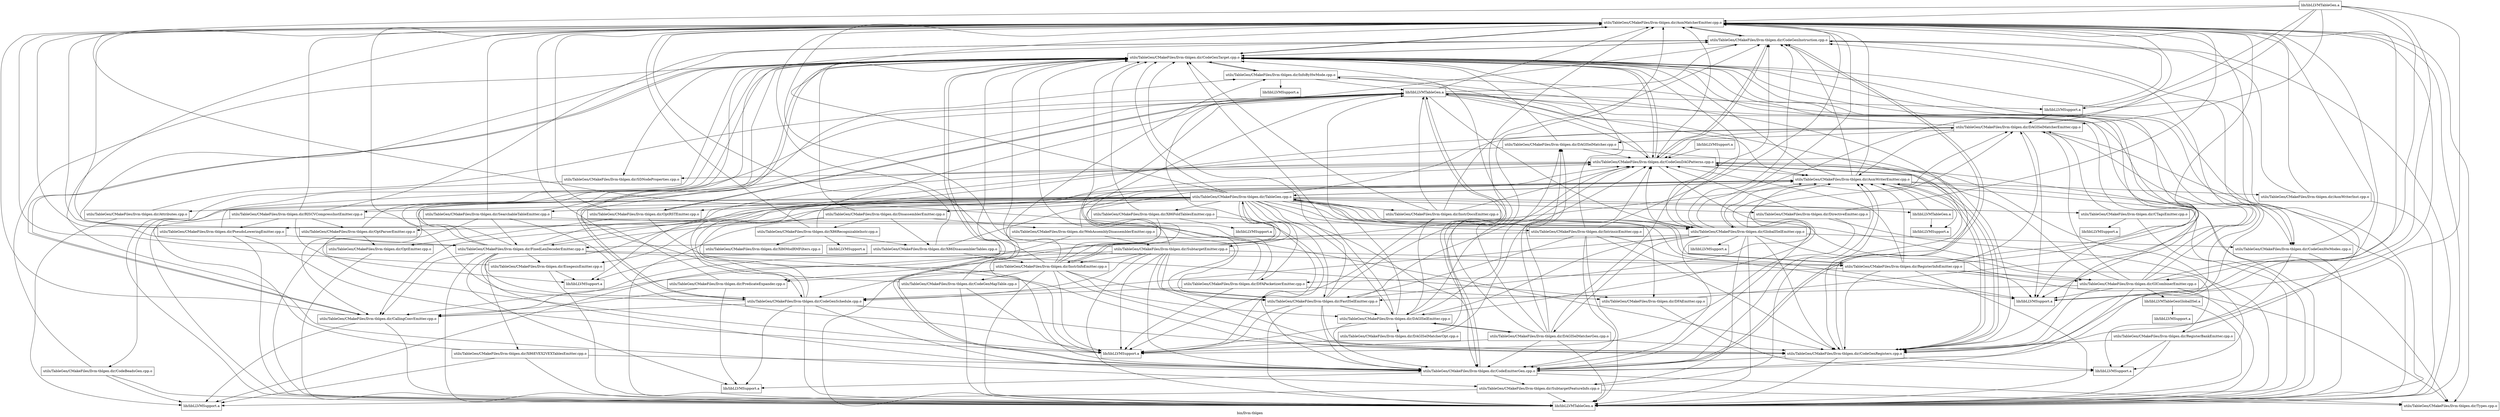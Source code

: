 digraph "bin/llvm-tblgen" {
	label="bin/llvm-tblgen";

	Node0x55a62d302ca8 [shape=record,shape=record,label="{utils/TableGen/CMakeFiles/llvm-tblgen.dir/AsmMatcherEmitter.cpp.o}"];
	Node0x55a62d302ca8 -> Node0x55a62d302148;
	Node0x55a62d302ca8 -> Node0x55a62d3048b0;
	Node0x55a62d302ca8 -> Node0x55a62d303d50;
	Node0x55a62d302ca8 -> Node0x55a62d303530;
	Node0x55a62d302ca8 -> Node0x55a62d304230;
	Node0x55a62d302ca8 -> Node0x55a62d305c30;
	Node0x55a62d302148 [shape=record,shape=record,label="{utils/TableGen/CMakeFiles/llvm-tblgen.dir/CodeGenInstruction.cpp.o}"];
	Node0x55a62d302148 -> Node0x55a62d302ca8;
	Node0x55a62d302148 -> Node0x55a62d3057b8;
	Node0x55a62d302148 -> Node0x55a62d306c08;
	Node0x55a62d302148 -> Node0x55a62d305750;
	Node0x55a62d302148 -> Node0x55a62d3048b0;
	Node0x55a62d302148 -> Node0x55a62d305d68;
	Node0x55a62d302148 -> Node0x55a62d305c30;
	Node0x55a62d3048b0 [shape=record,shape=record,label="{utils/TableGen/CMakeFiles/llvm-tblgen.dir/CodeGenTarget.cpp.o}"];
	Node0x55a62d3048b0 -> Node0x55a62d302ca8;
	Node0x55a62d3048b0 -> Node0x55a62d3051a0;
	Node0x55a62d3048b0 -> Node0x55a62d3057b8;
	Node0x55a62d3048b0 -> Node0x55a62d306c08;
	Node0x55a62d3048b0 -> Node0x55a62d3009b8;
	Node0x55a62d3048b0 -> Node0x55a62d302148;
	Node0x55a62d3048b0 -> Node0x55a62d305750;
	Node0x55a62d3048b0 -> Node0x55a62d306790;
	Node0x55a62d3048b0 -> Node0x55a62d306e10;
	Node0x55a62d3048b0 -> Node0x55a62d302de0;
	Node0x55a62d3048b0 -> Node0x55a62d304230;
	Node0x55a62d3048b0 -> Node0x55a62d305c30;
	Node0x55a62d303d50 [shape=record,shape=record,label="{utils/TableGen/CMakeFiles/llvm-tblgen.dir/SubtargetFeatureInfo.cpp.o}"];
	Node0x55a62d303d50 -> Node0x55a62d303738;
	Node0x55a62d303d50 -> Node0x55a62d303530;
	Node0x55a62d303d50 -> Node0x55a62d301170;
	Node0x55a62d303d50 -> Node0x55a62d305c30;
	Node0x55a62d303530 [shape=record,shape=record,label="{utils/TableGen/CMakeFiles/llvm-tblgen.dir/Types.cpp.o}"];
	Node0x55a62d304230 [shape=record,shape=record,label="{lib/libLLVMSupport.a}"];
	Node0x55a62d305c30 [shape=record,shape=record,label="{lib/libLLVMTableGen.a}"];
	Node0x55a62d303738 [shape=record,shape=record,label="{utils/TableGen/CMakeFiles/llvm-tblgen.dir/AsmWriterEmitter.cpp.o}"];
	Node0x55a62d303738 -> Node0x55a62d302ca8;
	Node0x55a62d303738 -> Node0x55a62d303460;
	Node0x55a62d303738 -> Node0x55a62d302148;
	Node0x55a62d303738 -> Node0x55a62d305750;
	Node0x55a62d303738 -> Node0x55a62d3048b0;
	Node0x55a62d303738 -> Node0x55a62d304d90;
	Node0x55a62d303738 -> Node0x55a62d303530;
	Node0x55a62d303738 -> Node0x55a62d302350;
	Node0x55a62d303738 -> Node0x55a62d305c30;
	Node0x55a62d303460 [shape=record,shape=record,label="{utils/TableGen/CMakeFiles/llvm-tblgen.dir/AsmWriterInst.cpp.o}"];
	Node0x55a62d303460 -> Node0x55a62d302ca8;
	Node0x55a62d303460 -> Node0x55a62d302148;
	Node0x55a62d303460 -> Node0x55a62d305c30;
	Node0x55a62d305750 [shape=record,shape=record,label="{utils/TableGen/CMakeFiles/llvm-tblgen.dir/CodeGenRegisters.cpp.o}"];
	Node0x55a62d305750 -> Node0x55a62d302ca8;
	Node0x55a62d305750 -> Node0x55a62d303738;
	Node0x55a62d305750 -> Node0x55a62d3057b8;
	Node0x55a62d305750 -> Node0x55a62d306c08;
	Node0x55a62d305750 -> Node0x55a62d306e10;
	Node0x55a62d305750 -> Node0x55a62d301518;
	Node0x55a62d305750 -> Node0x55a62d305c30;
	Node0x55a62d304d90 [shape=record,shape=record,label="{utils/TableGen/CMakeFiles/llvm-tblgen.dir/TableGen.cpp.o}"];
	Node0x55a62d304d90 -> Node0x55a62d302ca8;
	Node0x55a62d304d90 -> Node0x55a62d303738;
	Node0x55a62d304d90 -> Node0x55a62d304160;
	Node0x55a62d304d90 -> Node0x55a62d3051a0;
	Node0x55a62d304d90 -> Node0x55a62d3061e0;
	Node0x55a62d304d90 -> Node0x55a62d3057b8;
	Node0x55a62d304d90 -> Node0x55a62d3048b0;
	Node0x55a62d304d90 -> Node0x55a62d303e88;
	Node0x55a62d304d90 -> Node0x55a62d304f98;
	Node0x55a62d304d90 -> Node0x55a62d301b98;
	Node0x55a62d304d90 -> Node0x55a62d302488;
	Node0x55a62d304d90 -> Node0x55a62d302fe8;
	Node0x55a62d304d90 -> Node0x55a62d303940;
	Node0x55a62d304d90 -> Node0x55a62d304300;
	Node0x55a62d304d90 -> Node0x55a62d304cc0;
	Node0x55a62d304d90 -> Node0x55a62d305fd8;
	Node0x55a62d304d90 -> Node0x55a62d3063e8;
	Node0x55a62d304d90 -> Node0x55a62d3014b0;
	Node0x55a62d304d90 -> Node0x55a62d305000;
	Node0x55a62d304d90 -> Node0x55a62d303ef0;
	Node0x55a62d304d90 -> Node0x55a62d3067f8;
	Node0x55a62d304d90 -> Node0x55a62d305888;
	Node0x55a62d304d90 -> Node0x55a62d3021b0;
	Node0x55a62d304d90 -> Node0x55a62d300a20;
	Node0x55a62d304d90 -> Node0x55a62d303328;
	Node0x55a62d304d90 -> Node0x55a62d3037a0;
	Node0x55a62d304d90 -> Node0x55a62d3068c8;
	Node0x55a62d304d90 -> Node0x55a62d3045d8;
	Node0x55a62d304d90 -> Node0x55a62d302d78;
	Node0x55a62d304d90 -> Node0x55a62d301c68;
	Node0x55a62d304d90 -> Node0x55a62d302218;
	Node0x55a62d304d90 -> Node0x55a62d304230;
	Node0x55a62d304d90 -> Node0x55a62d3065f0;
	Node0x55a62d302350 [shape=record,shape=record,label="{lib/libLLVMSupport.a}"];
	Node0x55a62d304160 [shape=record,shape=record,label="{utils/TableGen/CMakeFiles/llvm-tblgen.dir/Attributes.cpp.o}"];
	Node0x55a62d304160 -> Node0x55a62d301170;
	Node0x55a62d304160 -> Node0x55a62d302f80;
	Node0x55a62d301170 [shape=record,shape=record,label="{lib/libLLVMSupport.a}"];
	Node0x55a62d302f80 [shape=record,shape=record,label="{lib/libLLVMTableGen.a}"];
	Node0x55a62d302f80 -> Node0x55a62d302ca8;
	Node0x55a62d302f80 -> Node0x55a62d303738;
	Node0x55a62d302f80 -> Node0x55a62d3057b8;
	Node0x55a62d302f80 -> Node0x55a62d306c08;
	Node0x55a62d302f80 -> Node0x55a62d302148;
	Node0x55a62d302f80 -> Node0x55a62d305750;
	Node0x55a62d302f80 -> Node0x55a62d3063e8;
	Node0x55a62d302f80 -> Node0x55a62d305888;
	Node0x55a62d302f80 -> Node0x55a62d304230;
	Node0x55a62d302f80 -> Node0x55a62d3034c8;
	Node0x55a62d3051a0 [shape=record,shape=record,label="{utils/TableGen/CMakeFiles/llvm-tblgen.dir/CallingConvEmitter.cpp.o}"];
	Node0x55a62d3051a0 -> Node0x55a62d302ca8;
	Node0x55a62d3051a0 -> Node0x55a62d3048b0;
	Node0x55a62d3051a0 -> Node0x55a62d301170;
	Node0x55a62d3051a0 -> Node0x55a62d305c30;
	Node0x55a62d3061e0 [shape=record,shape=record,label="{utils/TableGen/CMakeFiles/llvm-tblgen.dir/CodeBeadsGen.cpp.o}"];
	Node0x55a62d3061e0 -> Node0x55a62d3048b0;
	Node0x55a62d3061e0 -> Node0x55a62d301170;
	Node0x55a62d3061e0 -> Node0x55a62d305c30;
	Node0x55a62d3057b8 [shape=record,shape=record,label="{utils/TableGen/CMakeFiles/llvm-tblgen.dir/CodeEmitterGen.cpp.o}"];
	Node0x55a62d3057b8 -> Node0x55a62d302ca8;
	Node0x55a62d3057b8 -> Node0x55a62d303738;
	Node0x55a62d3057b8 -> Node0x55a62d302148;
	Node0x55a62d3057b8 -> Node0x55a62d3048b0;
	Node0x55a62d3057b8 -> Node0x55a62d306e10;
	Node0x55a62d3057b8 -> Node0x55a62d303d50;
	Node0x55a62d3057b8 -> Node0x55a62d303530;
	Node0x55a62d3057b8 -> Node0x55a62d3029d0;
	Node0x55a62d3057b8 -> Node0x55a62d302f80;
	Node0x55a62d306e10 [shape=record,shape=record,label="{utils/TableGen/CMakeFiles/llvm-tblgen.dir/InfoByHwMode.cpp.o}"];
	Node0x55a62d306e10 -> Node0x55a62d3009b8;
	Node0x55a62d306e10 -> Node0x55a62d3048b0;
	Node0x55a62d306e10 -> Node0x55a62d3039a8;
	Node0x55a62d306e10 -> Node0x55a62d302f80;
	Node0x55a62d3029d0 [shape=record,shape=record,label="{lib/libLLVMSupport.a}"];
	Node0x55a62d306c08 [shape=record,shape=record,label="{utils/TableGen/CMakeFiles/llvm-tblgen.dir/CodeGenDAGPatterns.cpp.o}"];
	Node0x55a62d306c08 -> Node0x55a62d302ca8;
	Node0x55a62d306c08 -> Node0x55a62d303738;
	Node0x55a62d306c08 -> Node0x55a62d3051a0;
	Node0x55a62d306c08 -> Node0x55a62d3057b8;
	Node0x55a62d306c08 -> Node0x55a62d302148;
	Node0x55a62d306c08 -> Node0x55a62d305750;
	Node0x55a62d306c08 -> Node0x55a62d3048b0;
	Node0x55a62d306c08 -> Node0x55a62d306e10;
	Node0x55a62d306c08 -> Node0x55a62d302de0;
	Node0x55a62d306c08 -> Node0x55a62d301518;
	Node0x55a62d306c08 -> Node0x55a62d305c30;
	Node0x55a62d302de0 [shape=record,shape=record,label="{utils/TableGen/CMakeFiles/llvm-tblgen.dir/SDNodeProperties.cpp.o}"];
	Node0x55a62d302de0 -> Node0x55a62d305c30;
	Node0x55a62d301518 [shape=record,shape=record,label="{lib/libLLVMSupport.a}"];
	Node0x55a62d3009b8 [shape=record,shape=record,label="{utils/TableGen/CMakeFiles/llvm-tblgen.dir/CodeGenHwModes.cpp.o}"];
	Node0x55a62d3009b8 -> Node0x55a62d302ca8;
	Node0x55a62d3009b8 -> Node0x55a62d301518;
	Node0x55a62d3009b8 -> Node0x55a62d305c30;
	Node0x55a62d305d68 [shape=record,shape=record,label="{lib/libLLVMSupport.a}"];
	Node0x55a62d306178 [shape=record,shape=record,label="{utils/TableGen/CMakeFiles/llvm-tblgen.dir/CodeGenMapTable.cpp.o}"];
	Node0x55a62d306178 -> Node0x55a62d302ca8;
	Node0x55a62d306178 -> Node0x55a62d3048b0;
	Node0x55a62d306178 -> Node0x55a62d305d68;
	Node0x55a62d306178 -> Node0x55a62d305c30;
	Node0x55a62d306790 [shape=record,shape=record,label="{utils/TableGen/CMakeFiles/llvm-tblgen.dir/CodeGenSchedule.cpp.o}"];
	Node0x55a62d306790 -> Node0x55a62d302ca8;
	Node0x55a62d306790 -> Node0x55a62d303738;
	Node0x55a62d306790 -> Node0x55a62d3051a0;
	Node0x55a62d306790 -> Node0x55a62d3057b8;
	Node0x55a62d306790 -> Node0x55a62d306c08;
	Node0x55a62d306790 -> Node0x55a62d305750;
	Node0x55a62d306790 -> Node0x55a62d3048b0;
	Node0x55a62d306790 -> Node0x55a62d3029d0;
	Node0x55a62d306790 -> Node0x55a62d305c30;
	Node0x55a62d303e88 [shape=record,shape=record,label="{utils/TableGen/CMakeFiles/llvm-tblgen.dir/DAGISelEmitter.cpp.o}"];
	Node0x55a62d303e88 -> Node0x55a62d3057b8;
	Node0x55a62d303e88 -> Node0x55a62d306c08;
	Node0x55a62d303e88 -> Node0x55a62d3048b0;
	Node0x55a62d303e88 -> Node0x55a62d304f98;
	Node0x55a62d303e88 -> Node0x55a62d302968;
	Node0x55a62d303e88 -> Node0x55a62d303c18;
	Node0x55a62d303e88 -> Node0x55a62d3032c0;
	Node0x55a62d303e88 -> Node0x55a62d305d68;
	Node0x55a62d303e88 -> Node0x55a62d302f80;
	Node0x55a62d304f98 [shape=record,shape=record,label="{utils/TableGen/CMakeFiles/llvm-tblgen.dir/DAGISelMatcherEmitter.cpp.o}"];
	Node0x55a62d304f98 -> Node0x55a62d302ca8;
	Node0x55a62d304f98 -> Node0x55a62d303738;
	Node0x55a62d304f98 -> Node0x55a62d306c08;
	Node0x55a62d304f98 -> Node0x55a62d3009b8;
	Node0x55a62d304f98 -> Node0x55a62d306790;
	Node0x55a62d304f98 -> Node0x55a62d3048b0;
	Node0x55a62d304f98 -> Node0x55a62d3032c0;
	Node0x55a62d304f98 -> Node0x55a62d304230;
	Node0x55a62d304f98 -> Node0x55a62d305c30;
	Node0x55a62d302968 [shape=record,shape=record,label="{utils/TableGen/CMakeFiles/llvm-tblgen.dir/DAGISelMatcherGen.cpp.o}"];
	Node0x55a62d302968 -> Node0x55a62d302ca8;
	Node0x55a62d302968 -> Node0x55a62d3057b8;
	Node0x55a62d302968 -> Node0x55a62d306c08;
	Node0x55a62d302968 -> Node0x55a62d302148;
	Node0x55a62d302968 -> Node0x55a62d305750;
	Node0x55a62d302968 -> Node0x55a62d3048b0;
	Node0x55a62d302968 -> Node0x55a62d303e88;
	Node0x55a62d302968 -> Node0x55a62d3032c0;
	Node0x55a62d302968 -> Node0x55a62d305d68;
	Node0x55a62d302968 -> Node0x55a62d305c30;
	Node0x55a62d303c18 [shape=record,shape=record,label="{utils/TableGen/CMakeFiles/llvm-tblgen.dir/DAGISelMatcherOpt.cpp.o}"];
	Node0x55a62d303c18 -> Node0x55a62d306c08;
	Node0x55a62d303c18 -> Node0x55a62d3032c0;
	Node0x55a62d303c18 -> Node0x55a62d305d68;
	Node0x55a62d3032c0 [shape=record,shape=record,label="{utils/TableGen/CMakeFiles/llvm-tblgen.dir/DAGISelMatcher.cpp.o}"];
	Node0x55a62d3032c0 -> Node0x55a62d306c08;
	Node0x55a62d3032c0 -> Node0x55a62d305750;
	Node0x55a62d3032c0 -> Node0x55a62d3048b0;
	Node0x55a62d3032c0 -> Node0x55a62d305d00;
	Node0x55a62d305d00 [shape=record,shape=record,label="{lib/libLLVMSupport.a}"];
	Node0x55a62d301b98 [shape=record,shape=record,label="{utils/TableGen/CMakeFiles/llvm-tblgen.dir/DFAEmitter.cpp.o}"];
	Node0x55a62d301b98 -> Node0x55a62d301518;
	Node0x55a62d301b98 -> Node0x55a62d302f80;
	Node0x55a62d302488 [shape=record,shape=record,label="{utils/TableGen/CMakeFiles/llvm-tblgen.dir/DFAPacketizerEmitter.cpp.o}"];
	Node0x55a62d302488 -> Node0x55a62d306790;
	Node0x55a62d302488 -> Node0x55a62d3048b0;
	Node0x55a62d302488 -> Node0x55a62d301b98;
	Node0x55a62d302488 -> Node0x55a62d305d68;
	Node0x55a62d302488 -> Node0x55a62d302f80;
	Node0x55a62d302fe8 [shape=record,shape=record,label="{utils/TableGen/CMakeFiles/llvm-tblgen.dir/DirectiveEmitter.cpp.o}"];
	Node0x55a62d302fe8 -> Node0x55a62d302ca8;
	Node0x55a62d302fe8 -> Node0x55a62d306c08;
	Node0x55a62d302fe8 -> Node0x55a62d305d68;
	Node0x55a62d302fe8 -> Node0x55a62d305c30;
	Node0x55a62d303940 [shape=record,shape=record,label="{utils/TableGen/CMakeFiles/llvm-tblgen.dir/DisassemblerEmitter.cpp.o}"];
	Node0x55a62d303940 -> Node0x55a62d3048b0;
	Node0x55a62d303940 -> Node0x55a62d305548;
	Node0x55a62d303940 -> Node0x55a62d3024f0;
	Node0x55a62d303940 -> Node0x55a62d306588;
	Node0x55a62d303940 -> Node0x55a62d306ba0;
	Node0x55a62d303940 -> Node0x55a62d305c30;
	Node0x55a62d305548 [shape=record,shape=record,label="{utils/TableGen/CMakeFiles/llvm-tblgen.dir/FixedLenDecoderEmitter.cpp.o}"];
	Node0x55a62d305548 -> Node0x55a62d302ca8;
	Node0x55a62d305548 -> Node0x55a62d303738;
	Node0x55a62d305548 -> Node0x55a62d3051a0;
	Node0x55a62d305548 -> Node0x55a62d3057b8;
	Node0x55a62d305548 -> Node0x55a62d306c08;
	Node0x55a62d305548 -> Node0x55a62d302148;
	Node0x55a62d305548 -> Node0x55a62d305750;
	Node0x55a62d305548 -> Node0x55a62d306790;
	Node0x55a62d305548 -> Node0x55a62d3048b0;
	Node0x55a62d305548 -> Node0x55a62d301b98;
	Node0x55a62d305548 -> Node0x55a62d304300;
	Node0x55a62d305548 -> Node0x55a62d306e10;
	Node0x55a62d305548 -> Node0x55a62d3029d0;
	Node0x55a62d305548 -> Node0x55a62d305c30;
	Node0x55a62d3024f0 [shape=record,shape=record,label="{utils/TableGen/CMakeFiles/llvm-tblgen.dir/X86DisassemblerTables.cpp.o}"];
	Node0x55a62d3024f0 -> Node0x55a62d302ca8;
	Node0x55a62d3024f0 -> Node0x55a62d303738;
	Node0x55a62d3024f0 -> Node0x55a62d3014b0;
	Node0x55a62d3024f0 -> Node0x55a62d3037a0;
	Node0x55a62d3024f0 -> Node0x55a62d305d00;
	Node0x55a62d306588 [shape=record,shape=record,label="{utils/TableGen/CMakeFiles/llvm-tblgen.dir/X86RecognizableInstr.cpp.o}"];
	Node0x55a62d306588 -> Node0x55a62d302ca8;
	Node0x55a62d306588 -> Node0x55a62d3024f0;
	Node0x55a62d306588 -> Node0x55a62d300cf8;
	Node0x55a62d306588 -> Node0x55a62d3036d0;
	Node0x55a62d306588 -> Node0x55a62d302f80;
	Node0x55a62d306ba0 [shape=record,shape=record,label="{utils/TableGen/CMakeFiles/llvm-tblgen.dir/WebAssemblyDisassemblerEmitter.cpp.o}"];
	Node0x55a62d306ba0 -> Node0x55a62d304cc0;
	Node0x55a62d306ba0 -> Node0x55a62d3045d8;
	Node0x55a62d306ba0 -> Node0x55a62d301170;
	Node0x55a62d306ba0 -> Node0x55a62d302f80;
	Node0x55a62d304300 [shape=record,shape=record,label="{utils/TableGen/CMakeFiles/llvm-tblgen.dir/ExegesisEmitter.cpp.o}"];
	Node0x55a62d304300 -> Node0x55a62d302ca8;
	Node0x55a62d304300 -> Node0x55a62d305d00;
	Node0x55a62d304300 -> Node0x55a62d305c30;
	Node0x55a62d304cc0 [shape=record,shape=record,label="{utils/TableGen/CMakeFiles/llvm-tblgen.dir/FastISelEmitter.cpp.o}"];
	Node0x55a62d304cc0 -> Node0x55a62d302ca8;
	Node0x55a62d304cc0 -> Node0x55a62d303738;
	Node0x55a62d304cc0 -> Node0x55a62d3057b8;
	Node0x55a62d304cc0 -> Node0x55a62d306c08;
	Node0x55a62d304cc0 -> Node0x55a62d305750;
	Node0x55a62d304cc0 -> Node0x55a62d3048b0;
	Node0x55a62d304cc0 -> Node0x55a62d303e88;
	Node0x55a62d304cc0 -> Node0x55a62d305d68;
	Node0x55a62d304cc0 -> Node0x55a62d305c30;
	Node0x55a62d305fd8 [shape=record,shape=record,label="{utils/TableGen/CMakeFiles/llvm-tblgen.dir/GICombinerEmitter.cpp.o}"];
	Node0x55a62d305fd8 -> Node0x55a62d302ca8;
	Node0x55a62d305fd8 -> Node0x55a62d3057b8;
	Node0x55a62d305fd8 -> Node0x55a62d306c08;
	Node0x55a62d305fd8 -> Node0x55a62d302148;
	Node0x55a62d305fd8 -> Node0x55a62d305750;
	Node0x55a62d305fd8 -> Node0x55a62d3048b0;
	Node0x55a62d305fd8 -> Node0x55a62d304f98;
	Node0x55a62d305fd8 -> Node0x55a62d304cc0;
	Node0x55a62d305fd8 -> Node0x55a62d304230;
	Node0x55a62d305fd8 -> Node0x55a62d305c30;
	Node0x55a62d305fd8 -> Node0x55a62d305478;
	Node0x55a62d305478 [shape=record,shape=record,label="{lib/libLLVMTableGenGlobalISel.a}"];
	Node0x55a62d305478 -> Node0x55a62d300a88;
	Node0x55a62d305478 -> Node0x55a62d305c30;
	Node0x55a62d3063e8 [shape=record,shape=record,label="{utils/TableGen/CMakeFiles/llvm-tblgen.dir/GlobalISelEmitter.cpp.o}"];
	Node0x55a62d3063e8 -> Node0x55a62d302ca8;
	Node0x55a62d3063e8 -> Node0x55a62d303738;
	Node0x55a62d3063e8 -> Node0x55a62d3051a0;
	Node0x55a62d3063e8 -> Node0x55a62d3057b8;
	Node0x55a62d3063e8 -> Node0x55a62d306c08;
	Node0x55a62d3063e8 -> Node0x55a62d3009b8;
	Node0x55a62d3063e8 -> Node0x55a62d302148;
	Node0x55a62d3063e8 -> Node0x55a62d305750;
	Node0x55a62d3063e8 -> Node0x55a62d306790;
	Node0x55a62d3063e8 -> Node0x55a62d3048b0;
	Node0x55a62d3063e8 -> Node0x55a62d303e88;
	Node0x55a62d3063e8 -> Node0x55a62d304f98;
	Node0x55a62d3063e8 -> Node0x55a62d302968;
	Node0x55a62d3063e8 -> Node0x55a62d305fd8;
	Node0x55a62d3063e8 -> Node0x55a62d303d50;
	Node0x55a62d3063e8 -> Node0x55a62d304bf0;
	Node0x55a62d3063e8 -> Node0x55a62d305c30;
	Node0x55a62d304bf0 [shape=record,shape=record,label="{lib/libLLVMSupport.a}"];
	Node0x55a62d3039a8 [shape=record,shape=record,label="{lib/libLLVMSupport.a}"];
	Node0x55a62d3014b0 [shape=record,shape=record,label="{utils/TableGen/CMakeFiles/llvm-tblgen.dir/InstrInfoEmitter.cpp.o}"];
	Node0x55a62d3014b0 -> Node0x55a62d302ca8;
	Node0x55a62d3014b0 -> Node0x55a62d303738;
	Node0x55a62d3014b0 -> Node0x55a62d306c08;
	Node0x55a62d3014b0 -> Node0x55a62d306178;
	Node0x55a62d3014b0 -> Node0x55a62d305750;
	Node0x55a62d3014b0 -> Node0x55a62d306790;
	Node0x55a62d3014b0 -> Node0x55a62d3048b0;
	Node0x55a62d3014b0 -> Node0x55a62d303e88;
	Node0x55a62d3014b0 -> Node0x55a62d304cc0;
	Node0x55a62d3014b0 -> Node0x55a62d3062b0;
	Node0x55a62d3014b0 -> Node0x55a62d304d90;
	Node0x55a62d3014b0 -> Node0x55a62d305d68;
	Node0x55a62d3014b0 -> Node0x55a62d305c30;
	Node0x55a62d3062b0 [shape=record,shape=record,label="{utils/TableGen/CMakeFiles/llvm-tblgen.dir/PredicateExpander.cpp.o}"];
	Node0x55a62d3062b0 -> Node0x55a62d3051a0;
	Node0x55a62d3062b0 -> Node0x55a62d3029d0;
	Node0x55a62d3062b0 -> Node0x55a62d302f80;
	Node0x55a62d305000 [shape=record,shape=record,label="{utils/TableGen/CMakeFiles/llvm-tblgen.dir/InstrDocsEmitter.cpp.o}"];
	Node0x55a62d305000 -> Node0x55a62d306c08;
	Node0x55a62d305000 -> Node0x55a62d302148;
	Node0x55a62d305000 -> Node0x55a62d3048b0;
	Node0x55a62d305000 -> Node0x55a62d303e88;
	Node0x55a62d305000 -> Node0x55a62d305d68;
	Node0x55a62d305000 -> Node0x55a62d302f80;
	Node0x55a62d303ef0 [shape=record,shape=record,label="{utils/TableGen/CMakeFiles/llvm-tblgen.dir/IntrinsicEmitter.cpp.o}"];
	Node0x55a62d303ef0 -> Node0x55a62d302ca8;
	Node0x55a62d303ef0 -> Node0x55a62d3057b8;
	Node0x55a62d303ef0 -> Node0x55a62d305750;
	Node0x55a62d303ef0 -> Node0x55a62d3048b0;
	Node0x55a62d303ef0 -> Node0x55a62d304cc0;
	Node0x55a62d303ef0 -> Node0x55a62d305548;
	Node0x55a62d303ef0 -> Node0x55a62d304230;
	Node0x55a62d303ef0 -> Node0x55a62d305c30;
	Node0x55a62d304918 [shape=record,shape=record,label="{utils/TableGen/CMakeFiles/llvm-tblgen.dir/OptEmitter.cpp.o}"];
	Node0x55a62d304918 -> Node0x55a62d305c30;
	Node0x55a62d3067f8 [shape=record,shape=record,label="{utils/TableGen/CMakeFiles/llvm-tblgen.dir/OptParserEmitter.cpp.o}"];
	Node0x55a62d3067f8 -> Node0x55a62d302ca8;
	Node0x55a62d3067f8 -> Node0x55a62d304918;
	Node0x55a62d3067f8 -> Node0x55a62d305d00;
	Node0x55a62d3067f8 -> Node0x55a62d302f80;
	Node0x55a62d305888 [shape=record,shape=record,label="{utils/TableGen/CMakeFiles/llvm-tblgen.dir/OptRSTEmitter.cpp.o}"];
	Node0x55a62d305888 -> Node0x55a62d302ca8;
	Node0x55a62d305888 -> Node0x55a62d304918;
	Node0x55a62d305888 -> Node0x55a62d305d68;
	Node0x55a62d305888 -> Node0x55a62d302f80;
	Node0x55a62d3021b0 [shape=record,shape=record,label="{utils/TableGen/CMakeFiles/llvm-tblgen.dir/PseudoLoweringEmitter.cpp.o}"];
	Node0x55a62d3021b0 -> Node0x55a62d302ca8;
	Node0x55a62d3021b0 -> Node0x55a62d302148;
	Node0x55a62d3021b0 -> Node0x55a62d3048b0;
	Node0x55a62d3021b0 -> Node0x55a62d305548;
	Node0x55a62d3021b0 -> Node0x55a62d305d68;
	Node0x55a62d3021b0 -> Node0x55a62d305c30;
	Node0x55a62d300a20 [shape=record,shape=record,label="{utils/TableGen/CMakeFiles/llvm-tblgen.dir/RISCVCompressInstEmitter.cpp.o}"];
	Node0x55a62d300a20 -> Node0x55a62d302ca8;
	Node0x55a62d300a20 -> Node0x55a62d302148;
	Node0x55a62d300a20 -> Node0x55a62d305750;
	Node0x55a62d300a20 -> Node0x55a62d3048b0;
	Node0x55a62d300a20 -> Node0x55a62d3067f8;
	Node0x55a62d300a20 -> Node0x55a62d3021b0;
	Node0x55a62d300a20 -> Node0x55a62d305d68;
	Node0x55a62d300a20 -> Node0x55a62d305c30;
	Node0x55a62d303328 [shape=record,shape=record,label="{utils/TableGen/CMakeFiles/llvm-tblgen.dir/RegisterBankEmitter.cpp.o}"];
	Node0x55a62d303328 -> Node0x55a62d305750;
	Node0x55a62d303328 -> Node0x55a62d3048b0;
	Node0x55a62d303328 -> Node0x55a62d301518;
	Node0x55a62d303328 -> Node0x55a62d305c30;
	Node0x55a62d3037a0 [shape=record,shape=record,label="{utils/TableGen/CMakeFiles/llvm-tblgen.dir/RegisterInfoEmitter.cpp.o}"];
	Node0x55a62d3037a0 -> Node0x55a62d302ca8;
	Node0x55a62d3037a0 -> Node0x55a62d303738;
	Node0x55a62d3037a0 -> Node0x55a62d306c08;
	Node0x55a62d3037a0 -> Node0x55a62d305750;
	Node0x55a62d3037a0 -> Node0x55a62d3048b0;
	Node0x55a62d3037a0 -> Node0x55a62d304f98;
	Node0x55a62d3037a0 -> Node0x55a62d302488;
	Node0x55a62d3037a0 -> Node0x55a62d305fd8;
	Node0x55a62d3037a0 -> Node0x55a62d304d90;
	Node0x55a62d3037a0 -> Node0x55a62d303530;
	Node0x55a62d3037a0 -> Node0x55a62d304230;
	Node0x55a62d3037a0 -> Node0x55a62d305c30;
	Node0x55a62d3068c8 [shape=record,shape=record,label="{utils/TableGen/CMakeFiles/llvm-tblgen.dir/SearchableTableEmitter.cpp.o}"];
	Node0x55a62d3068c8 -> Node0x55a62d302ca8;
	Node0x55a62d3068c8 -> Node0x55a62d3048b0;
	Node0x55a62d3068c8 -> Node0x55a62d305548;
	Node0x55a62d3068c8 -> Node0x55a62d3063e8;
	Node0x55a62d3068c8 -> Node0x55a62d305d68;
	Node0x55a62d3068c8 -> Node0x55a62d305c30;
	Node0x55a62d3045d8 [shape=record,shape=record,label="{utils/TableGen/CMakeFiles/llvm-tblgen.dir/SubtargetEmitter.cpp.o}"];
	Node0x55a62d3045d8 -> Node0x55a62d302ca8;
	Node0x55a62d3045d8 -> Node0x55a62d303738;
	Node0x55a62d3045d8 -> Node0x55a62d3051a0;
	Node0x55a62d3045d8 -> Node0x55a62d3057b8;
	Node0x55a62d3045d8 -> Node0x55a62d305750;
	Node0x55a62d3045d8 -> Node0x55a62d306790;
	Node0x55a62d3045d8 -> Node0x55a62d3048b0;
	Node0x55a62d3045d8 -> Node0x55a62d304cc0;
	Node0x55a62d3045d8 -> Node0x55a62d3014b0;
	Node0x55a62d3045d8 -> Node0x55a62d3062b0;
	Node0x55a62d3045d8 -> Node0x55a62d3037a0;
	Node0x55a62d3045d8 -> Node0x55a62d305d68;
	Node0x55a62d3045d8 -> Node0x55a62d305c30;
	Node0x55a62d302d78 [shape=record,shape=record,label="{utils/TableGen/CMakeFiles/llvm-tblgen.dir/X86EVEX2VEXTablesEmitter.cpp.o}"];
	Node0x55a62d302d78 -> Node0x55a62d3057b8;
	Node0x55a62d302d78 -> Node0x55a62d3048b0;
	Node0x55a62d302d78 -> Node0x55a62d301170;
	Node0x55a62d302d78 -> Node0x55a62d305c30;
	Node0x55a62d301c68 [shape=record,shape=record,label="{utils/TableGen/CMakeFiles/llvm-tblgen.dir/X86FoldTablesEmitter.cpp.o}"];
	Node0x55a62d301c68 -> Node0x55a62d3057b8;
	Node0x55a62d301c68 -> Node0x55a62d3048b0;
	Node0x55a62d301c68 -> Node0x55a62d301b30;
	Node0x55a62d301c68 -> Node0x55a62d305c30;
	Node0x55a62d302218 [shape=record,shape=record,label="{utils/TableGen/CMakeFiles/llvm-tblgen.dir/CTagsEmitter.cpp.o}"];
	Node0x55a62d302218 -> Node0x55a62d304f98;
	Node0x55a62d302218 -> Node0x55a62d3060a8;
	Node0x55a62d302218 -> Node0x55a62d305c30;
	Node0x55a62d3065f0 [shape=record,shape=record,label="{lib/libLLVMTableGen.a}"];
	Node0x55a62d3065f0 -> Node0x55a62d303738;
	Node0x55a62d3065f0 -> Node0x55a62d302350;
	Node0x55a62d301b30 [shape=record,shape=record,label="{lib/libLLVMSupport.a}"];
	Node0x55a62d300cf8 [shape=record,shape=record,label="{utils/TableGen/CMakeFiles/llvm-tblgen.dir/X86ModRMFilters.cpp.o}"];
	Node0x55a62d3036d0 [shape=record,shape=record,label="{lib/libLLVMSupport.a}"];
	Node0x55a62d3060a8 [shape=record,shape=record,label="{lib/libLLVMSupport.a}"];
	Node0x55a62d301fa8 [shape=record,shape=record,label="{lib/libLLVMSupport.a}"];
	Node0x55a62d301fa8 -> Node0x55a62d306c08;
	Node0x55a62d301fa8 -> Node0x55a62d3063e8;
	Node0x55a62d300b58 [shape=record,shape=record,label="{lib/libLLVMTableGen.a}"];
	Node0x55a62d300b58 -> Node0x55a62d302ca8;
	Node0x55a62d300b58 -> Node0x55a62d305750;
	Node0x55a62d300b58 -> Node0x55a62d304f98;
	Node0x55a62d300b58 -> Node0x55a62d304cc0;
	Node0x55a62d300b58 -> Node0x55a62d305fd8;
	Node0x55a62d300b58 -> Node0x55a62d3063e8;
	Node0x55a62d300b58 -> Node0x55a62d304230;
	Node0x55a62d300b58 -> Node0x55a62d3034c8;
	Node0x55a62d3034c8 [shape=record,shape=record,label="{lib/libLLVMSupport.a}"];
	Node0x55a62d3034c8 -> Node0x55a62d302ca8;
	Node0x55a62d3034c8 -> Node0x55a62d304f98;
	Node0x55a62d300a88 [shape=record,shape=record,label="{lib/libLLVMSupport.a}"];
}
